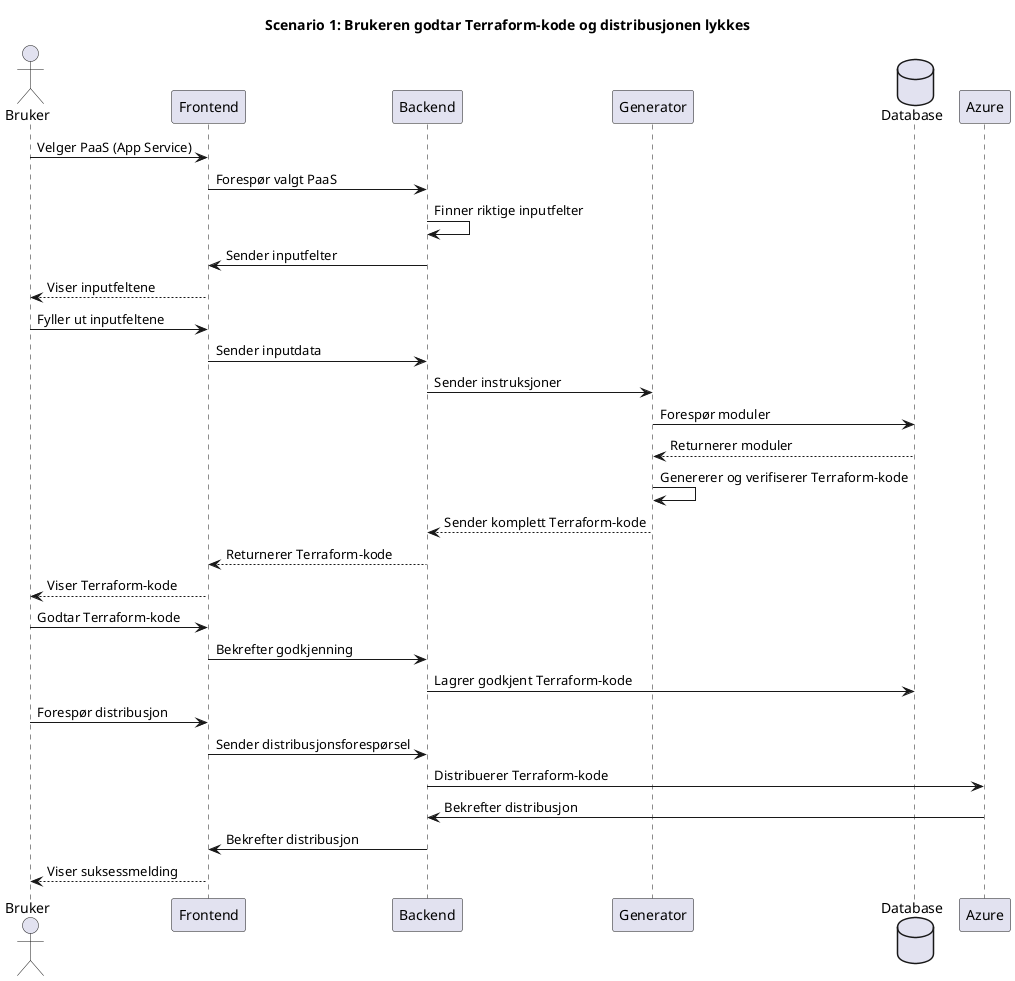 @startuml
title Scenario 1: Brukeren godtar Terraform-kode og distribusjonen lykkes

actor Bruker as Bruker
participant Frontend as Frontend
participant Backend as Backend
participant Generator as Generator
database Database as Database
participant Azure as Azure

Bruker        ->      Frontend        :   Velger PaaS (App Service)
Frontend      ->      Backend         :   Forespør valgt PaaS
Backend       ->      Backend         :   Finner riktige inputfelter
Backend       ->      Frontend        :   Sender inputfelter
Frontend      -->     Bruker          :   Viser inputfeltene
Bruker        ->      Frontend        :   Fyller ut inputfeltene
Frontend      ->      Backend         :   Sender inputdata
Backend       ->      Generator       :   Sender instruksjoner

Generator     ->      Database        :   Forespør moduler
Database      -->     Generator       :   Returnerer moduler
Generator     ->      Generator       :   Genererer og verifiserer Terraform-kode
Generator     -->     Backend         :   Sender komplett Terraform-kode

Backend       -->     Frontend        :   Returnerer Terraform-kode
Frontend      -->     Bruker          :   Viser Terraform-kode
Bruker        ->      Frontend        :   Godtar Terraform-kode

Frontend      ->      Backend         :   Bekrefter godkjenning
Backend       ->      Database        :   Lagrer godkjent Terraform-kode
Bruker        ->      Frontend        :   Forespør distribusjon
Frontend      ->      Backend         :   Sender distribusjonsforespørsel
Backend       ->      Azure           :   Distribuerer Terraform-kode

Azure         ->      Backend         :   Bekrefter distribusjon
Backend       ->      Frontend        :   Bekrefter distribusjon
Frontend      -->     Bruker          :   Viser suksessmelding

@enduml
